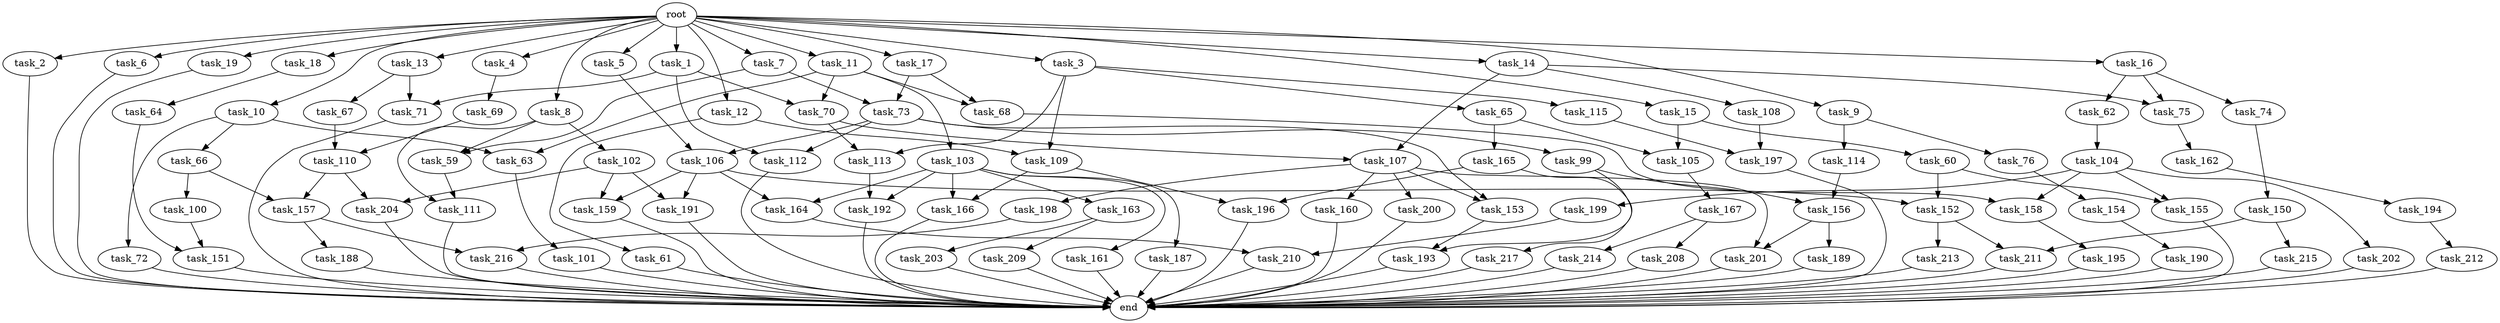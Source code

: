 digraph G {
  root [size="0.000000"];
  task_1 [size="102.400000"];
  task_2 [size="102.400000"];
  task_3 [size="102.400000"];
  task_4 [size="102.400000"];
  task_5 [size="102.400000"];
  task_6 [size="102.400000"];
  task_7 [size="102.400000"];
  task_8 [size="102.400000"];
  task_9 [size="102.400000"];
  task_10 [size="102.400000"];
  task_11 [size="102.400000"];
  task_12 [size="102.400000"];
  task_13 [size="102.400000"];
  task_14 [size="102.400000"];
  task_15 [size="102.400000"];
  task_16 [size="102.400000"];
  task_17 [size="102.400000"];
  task_18 [size="102.400000"];
  task_19 [size="102.400000"];
  task_59 [size="17179869184.000000"];
  task_60 [size="85899345920.000000"];
  task_61 [size="85899345920.000000"];
  task_62 [size="21474836480.000000"];
  task_63 [size="68719476736.000000"];
  task_64 [size="7730941132.800000"];
  task_65 [size="30923764531.200001"];
  task_66 [size="54975581388.800003"];
  task_67 [size="30923764531.200001"];
  task_68 [size="83322365542.400009"];
  task_69 [size="85899345920.000000"];
  task_70 [size="68719476736.000000"];
  task_71 [size="85899345920.000000"];
  task_72 [size="54975581388.800003"];
  task_73 [size="83322365542.400009"];
  task_74 [size="21474836480.000000"];
  task_75 [size="42949672960.000000"];
  task_76 [size="69578470195.199997"];
  task_99 [size="69578470195.199997"];
  task_100 [size="21474836480.000000"];
  task_101 [size="3435973836.800000"];
  task_102 [size="3435973836.800000"];
  task_103 [size="13743895347.200001"];
  task_104 [size="21474836480.000000"];
  task_105 [size="171798691840.000000"];
  task_106 [size="155477816115.200012"];
  task_107 [size="76450417868.800003"];
  task_108 [size="21474836480.000000"];
  task_109 [size="116823110451.200012"];
  task_110 [size="100502234726.400009"];
  task_111 [size="45526653337.600006"];
  task_112 [size="124554051584.000000"];
  task_113 [size="85899345920.000000"];
  task_114 [size="69578470195.199997"];
  task_115 [size="30923764531.200001"];
  task_150 [size="54975581388.800003"];
  task_151 [size="62706522521.600006"];
  task_152 [size="17179869184.000000"];
  task_153 [size="155477816115.200012"];
  task_154 [size="3435973836.800000"];
  task_155 [size="35218731827.200005"];
  task_156 [size="99643241267.200012"];
  task_157 [size="63565515980.800003"];
  task_158 [size="107374182400.000000"];
  task_159 [size="58411555225.600006"];
  task_160 [size="85899345920.000000"];
  task_161 [size="21474836480.000000"];
  task_162 [size="30923764531.200001"];
  task_163 [size="21474836480.000000"];
  task_164 [size="24910810316.800003"];
  task_165 [size="85899345920.000000"];
  task_166 [size="91053306675.200012"];
  task_167 [size="7730941132.800000"];
  task_187 [size="21474836480.000000"];
  task_188 [size="30923764531.200001"];
  task_189 [size="21474836480.000000"];
  task_190 [size="30923764531.200001"];
  task_191 [size="58411555225.600006"];
  task_192 [size="24910810316.800003"];
  task_193 [size="21474836480.000000"];
  task_194 [size="85899345920.000000"];
  task_195 [size="3435973836.800000"];
  task_196 [size="77309411328.000000"];
  task_197 [size="6871947673.600000"];
  task_198 [size="85899345920.000000"];
  task_199 [size="21474836480.000000"];
  task_200 [size="85899345920.000000"];
  task_201 [size="107374182400.000000"];
  task_202 [size="21474836480.000000"];
  task_203 [size="85899345920.000000"];
  task_204 [size="97066260889.600006"];
  task_208 [size="42090679500.800003"];
  task_209 [size="85899345920.000000"];
  task_210 [size="85899345920.000000"];
  task_211 [size="11166914969.600000"];
  task_212 [size="42090679500.800003"];
  task_213 [size="7730941132.800000"];
  task_214 [size="42090679500.800003"];
  task_215 [size="3435973836.800000"];
  task_216 [size="61847529062.400002"];
  task_217 [size="7730941132.800000"];
  end [size="0.000000"];

  root -> task_1 [size="1.000000"];
  root -> task_2 [size="1.000000"];
  root -> task_3 [size="1.000000"];
  root -> task_4 [size="1.000000"];
  root -> task_5 [size="1.000000"];
  root -> task_6 [size="1.000000"];
  root -> task_7 [size="1.000000"];
  root -> task_8 [size="1.000000"];
  root -> task_9 [size="1.000000"];
  root -> task_10 [size="1.000000"];
  root -> task_11 [size="1.000000"];
  root -> task_12 [size="1.000000"];
  root -> task_13 [size="1.000000"];
  root -> task_14 [size="1.000000"];
  root -> task_15 [size="1.000000"];
  root -> task_16 [size="1.000000"];
  root -> task_17 [size="1.000000"];
  root -> task_18 [size="1.000000"];
  root -> task_19 [size="1.000000"];
  task_1 -> task_70 [size="536870912.000000"];
  task_1 -> task_71 [size="536870912.000000"];
  task_1 -> task_112 [size="536870912.000000"];
  task_2 -> end [size="1.000000"];
  task_3 -> task_65 [size="301989888.000000"];
  task_3 -> task_109 [size="301989888.000000"];
  task_3 -> task_113 [size="301989888.000000"];
  task_3 -> task_115 [size="301989888.000000"];
  task_4 -> task_69 [size="838860800.000000"];
  task_5 -> task_106 [size="838860800.000000"];
  task_6 -> end [size="1.000000"];
  task_7 -> task_59 [size="134217728.000000"];
  task_7 -> task_73 [size="134217728.000000"];
  task_8 -> task_59 [size="33554432.000000"];
  task_8 -> task_102 [size="33554432.000000"];
  task_8 -> task_111 [size="33554432.000000"];
  task_9 -> task_76 [size="679477248.000000"];
  task_9 -> task_114 [size="679477248.000000"];
  task_10 -> task_63 [size="536870912.000000"];
  task_10 -> task_66 [size="536870912.000000"];
  task_10 -> task_72 [size="536870912.000000"];
  task_11 -> task_63 [size="134217728.000000"];
  task_11 -> task_68 [size="134217728.000000"];
  task_11 -> task_70 [size="134217728.000000"];
  task_11 -> task_103 [size="134217728.000000"];
  task_12 -> task_61 [size="838860800.000000"];
  task_12 -> task_109 [size="838860800.000000"];
  task_13 -> task_67 [size="301989888.000000"];
  task_13 -> task_71 [size="301989888.000000"];
  task_14 -> task_75 [size="209715200.000000"];
  task_14 -> task_107 [size="209715200.000000"];
  task_14 -> task_108 [size="209715200.000000"];
  task_15 -> task_60 [size="838860800.000000"];
  task_15 -> task_105 [size="838860800.000000"];
  task_16 -> task_62 [size="209715200.000000"];
  task_16 -> task_74 [size="209715200.000000"];
  task_16 -> task_75 [size="209715200.000000"];
  task_17 -> task_68 [size="679477248.000000"];
  task_17 -> task_73 [size="679477248.000000"];
  task_18 -> task_64 [size="75497472.000000"];
  task_19 -> end [size="1.000000"];
  task_59 -> task_111 [size="411041792.000000"];
  task_60 -> task_152 [size="134217728.000000"];
  task_60 -> task_155 [size="134217728.000000"];
  task_61 -> end [size="1.000000"];
  task_62 -> task_104 [size="209715200.000000"];
  task_63 -> task_101 [size="33554432.000000"];
  task_64 -> task_151 [size="536870912.000000"];
  task_65 -> task_105 [size="838860800.000000"];
  task_65 -> task_165 [size="838860800.000000"];
  task_66 -> task_100 [size="209715200.000000"];
  task_66 -> task_157 [size="209715200.000000"];
  task_67 -> task_110 [size="301989888.000000"];
  task_68 -> task_158 [size="838860800.000000"];
  task_69 -> task_110 [size="679477248.000000"];
  task_70 -> task_107 [size="536870912.000000"];
  task_70 -> task_113 [size="536870912.000000"];
  task_71 -> end [size="1.000000"];
  task_72 -> end [size="1.000000"];
  task_73 -> task_99 [size="679477248.000000"];
  task_73 -> task_106 [size="679477248.000000"];
  task_73 -> task_112 [size="679477248.000000"];
  task_73 -> task_153 [size="679477248.000000"];
  task_74 -> task_150 [size="536870912.000000"];
  task_75 -> task_162 [size="301989888.000000"];
  task_76 -> task_154 [size="33554432.000000"];
  task_99 -> task_156 [size="134217728.000000"];
  task_99 -> task_193 [size="134217728.000000"];
  task_100 -> task_151 [size="75497472.000000"];
  task_101 -> end [size="1.000000"];
  task_102 -> task_159 [size="536870912.000000"];
  task_102 -> task_191 [size="536870912.000000"];
  task_102 -> task_204 [size="536870912.000000"];
  task_103 -> task_161 [size="209715200.000000"];
  task_103 -> task_163 [size="209715200.000000"];
  task_103 -> task_164 [size="209715200.000000"];
  task_103 -> task_166 [size="209715200.000000"];
  task_103 -> task_187 [size="209715200.000000"];
  task_103 -> task_192 [size="209715200.000000"];
  task_104 -> task_155 [size="209715200.000000"];
  task_104 -> task_158 [size="209715200.000000"];
  task_104 -> task_199 [size="209715200.000000"];
  task_104 -> task_202 [size="209715200.000000"];
  task_105 -> task_167 [size="75497472.000000"];
  task_106 -> task_152 [size="33554432.000000"];
  task_106 -> task_159 [size="33554432.000000"];
  task_106 -> task_164 [size="33554432.000000"];
  task_106 -> task_191 [size="33554432.000000"];
  task_107 -> task_153 [size="838860800.000000"];
  task_107 -> task_160 [size="838860800.000000"];
  task_107 -> task_198 [size="838860800.000000"];
  task_107 -> task_200 [size="838860800.000000"];
  task_107 -> task_201 [size="838860800.000000"];
  task_108 -> task_197 [size="33554432.000000"];
  task_109 -> task_166 [size="679477248.000000"];
  task_109 -> task_196 [size="679477248.000000"];
  task_110 -> task_157 [size="411041792.000000"];
  task_110 -> task_204 [size="411041792.000000"];
  task_111 -> end [size="1.000000"];
  task_112 -> end [size="1.000000"];
  task_113 -> task_192 [size="33554432.000000"];
  task_114 -> task_156 [size="838860800.000000"];
  task_115 -> task_197 [size="33554432.000000"];
  task_150 -> task_211 [size="33554432.000000"];
  task_150 -> task_215 [size="33554432.000000"];
  task_151 -> end [size="1.000000"];
  task_152 -> task_211 [size="75497472.000000"];
  task_152 -> task_213 [size="75497472.000000"];
  task_153 -> task_193 [size="75497472.000000"];
  task_154 -> task_190 [size="301989888.000000"];
  task_155 -> end [size="1.000000"];
  task_156 -> task_189 [size="209715200.000000"];
  task_156 -> task_201 [size="209715200.000000"];
  task_157 -> task_188 [size="301989888.000000"];
  task_157 -> task_216 [size="301989888.000000"];
  task_158 -> task_195 [size="33554432.000000"];
  task_159 -> end [size="1.000000"];
  task_160 -> end [size="1.000000"];
  task_161 -> end [size="1.000000"];
  task_162 -> task_194 [size="838860800.000000"];
  task_163 -> task_203 [size="838860800.000000"];
  task_163 -> task_209 [size="838860800.000000"];
  task_164 -> task_210 [size="536870912.000000"];
  task_165 -> task_196 [size="75497472.000000"];
  task_165 -> task_217 [size="75497472.000000"];
  task_166 -> end [size="1.000000"];
  task_167 -> task_208 [size="411041792.000000"];
  task_167 -> task_214 [size="411041792.000000"];
  task_187 -> end [size="1.000000"];
  task_188 -> end [size="1.000000"];
  task_189 -> end [size="1.000000"];
  task_190 -> end [size="1.000000"];
  task_191 -> end [size="1.000000"];
  task_192 -> end [size="1.000000"];
  task_193 -> end [size="1.000000"];
  task_194 -> task_212 [size="411041792.000000"];
  task_195 -> end [size="1.000000"];
  task_196 -> end [size="1.000000"];
  task_197 -> end [size="1.000000"];
  task_198 -> task_216 [size="301989888.000000"];
  task_199 -> task_210 [size="301989888.000000"];
  task_200 -> end [size="1.000000"];
  task_201 -> end [size="1.000000"];
  task_202 -> end [size="1.000000"];
  task_203 -> end [size="1.000000"];
  task_204 -> end [size="1.000000"];
  task_208 -> end [size="1.000000"];
  task_209 -> end [size="1.000000"];
  task_210 -> end [size="1.000000"];
  task_211 -> end [size="1.000000"];
  task_212 -> end [size="1.000000"];
  task_213 -> end [size="1.000000"];
  task_214 -> end [size="1.000000"];
  task_215 -> end [size="1.000000"];
  task_216 -> end [size="1.000000"];
  task_217 -> end [size="1.000000"];
}
